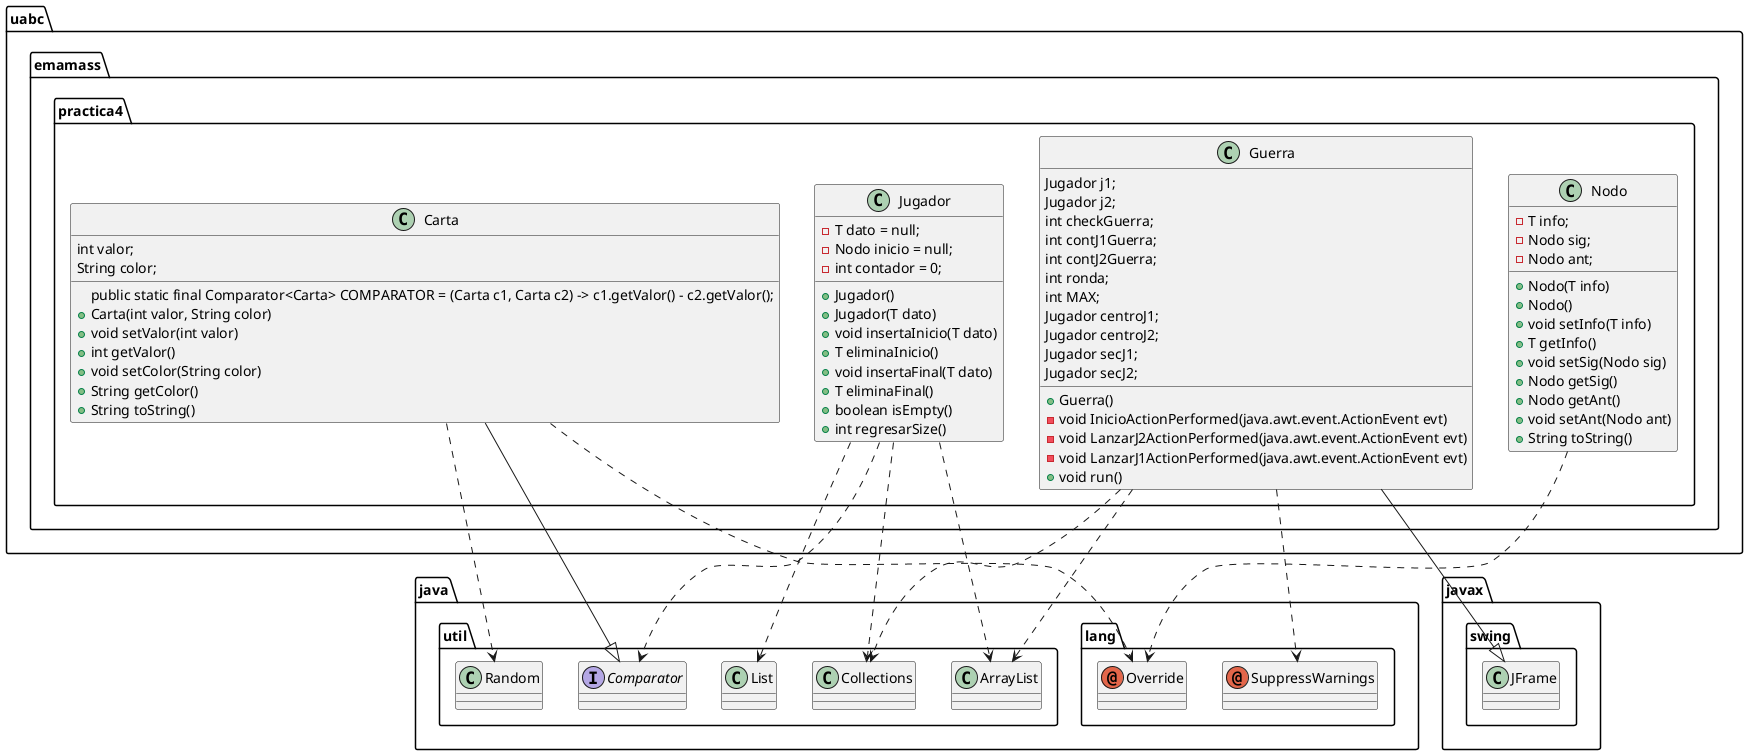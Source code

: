 @startuml
annotation java.lang.Override
annotation java.lang.SuppressWarnings
class java.util.ArrayList
class java.util.Collections
class java.util.List
class java.util.Random
class javax.swing.JFrame
class uabc.emamass.practica4.Carta{
    int valor;
    String color;
    public static final Comparator<Carta> COMPARATOR = (Carta c1, Carta c2) -> c1.getValor() - c2.getValor();
    +Carta(int valor, String color)
    +void setValor(int valor)
    +int getValor()
    +void setColor(String color)
    +String getColor()
    +String toString()
}
class uabc.emamass.practica4.Guerra{
    Jugador j1;
    Jugador j2;
    int checkGuerra;
    int contJ1Guerra;
    int contJ2Guerra;
    int ronda;
    int MAX;
    Jugador centroJ1;
    Jugador centroJ2;
    Jugador secJ1;
    Jugador secJ2;
    +Guerra()
    -void InicioActionPerformed(java.awt.event.ActionEvent evt)
    -void LanzarJ2ActionPerformed(java.awt.event.ActionEvent evt)
    -void LanzarJ1ActionPerformed(java.awt.event.ActionEvent evt)
    +void run()
}
class uabc.emamass.practica4.Jugador{
    -T dato = null;
    -Nodo inicio = null;
    -int contador = 0;
    +Jugador()
    +Jugador(T dato)
    +void insertaInicio(T dato)
    +T eliminaInicio()
    +void insertaFinal(T dato)
    +T eliminaFinal()
    +boolean isEmpty()
    +int regresarSize()
}
class uabc.emamass.practica4.Nodo{
    -T info;
    -Nodo sig;
    -Nodo ant;
    +Nodo(T info)
    +Nodo()
    +void setInfo(T info)
    +T getInfo()
    +void setSig(Nodo sig)
    +Nodo getSig()
    +Nodo getAnt()
    +void setAnt(Nodo ant)
    +String toString()
}
interface java.util.Comparator
uabc.emamass.practica4.Carta ..> java.lang.Override
uabc.emamass.practica4.Carta ..> java.util.Random
uabc.emamass.practica4.Carta --|> java.util.Comparator
uabc.emamass.practica4.Guerra ..> java.lang.SuppressWarnings
uabc.emamass.practica4.Guerra ..> java.util.ArrayList
uabc.emamass.practica4.Guerra ..> java.util.Collections
uabc.emamass.practica4.Guerra --|> javax.swing.JFrame
uabc.emamass.practica4.Jugador ..> java.util.ArrayList
uabc.emamass.practica4.Jugador ..> java.util.Collections
uabc.emamass.practica4.Jugador ..> java.util.List
uabc.emamass.practica4.Jugador ..> java.util.Comparator
uabc.emamass.practica4.Nodo ..> java.lang.Override
@enduml